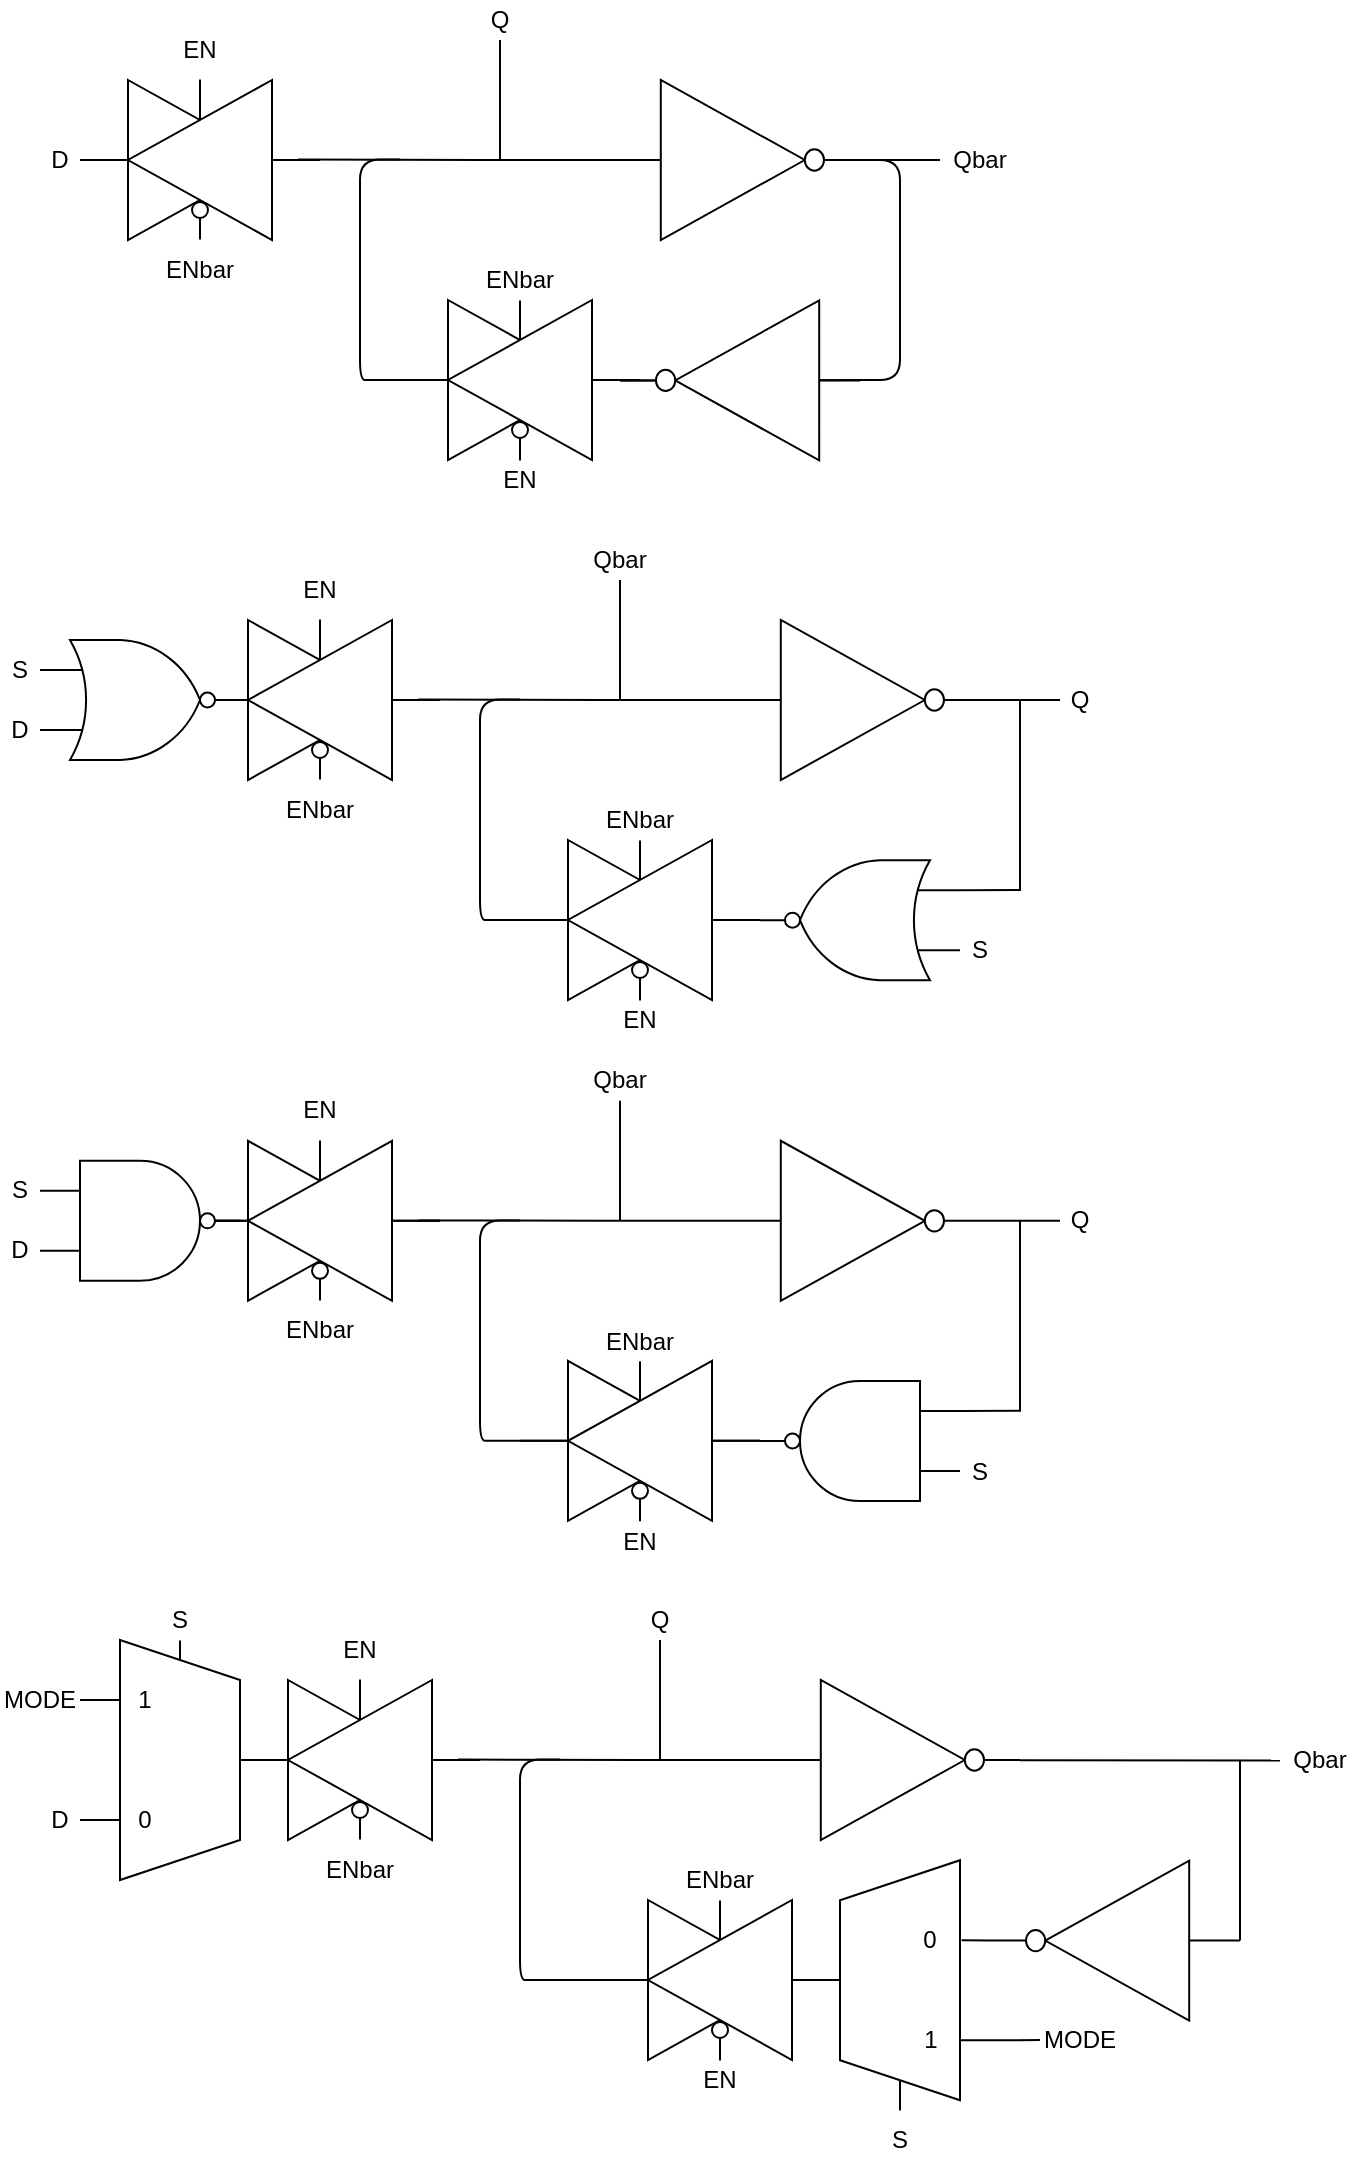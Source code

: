 <mxfile>
    <diagram id="eiAeFlDT9yPq3gwcUD0u" name="Page-1">
        <mxGraphModel dx="2308" dy="1362" grid="1" gridSize="10" guides="1" tooltips="1" connect="1" arrows="1" fold="1" page="1" pageScale="1" pageWidth="850" pageHeight="1100" math="0" shadow="0">
            <root>
                <mxCell id="0"/>
                <mxCell id="1" parent="0"/>
                <mxCell id="32" value="" style="endArrow=none;html=1;" parent="1" edge="1">
                    <mxGeometry width="50" height="50" relative="1" as="geometry">
                        <mxPoint x="100" y="119.8" as="sourcePoint"/>
                        <mxPoint x="100" y="39.8" as="targetPoint"/>
                    </mxGeometry>
                </mxCell>
                <mxCell id="5" style="edgeStyle=none;html=1;entryX=1;entryY=0.5;entryDx=0;entryDy=0;entryPerimeter=0;exitX=1;exitY=0.5;exitDx=0;exitDy=0;exitPerimeter=0;endArrow=none;endFill=0;" parent="1" source="7" target="4" edge="1">
                    <mxGeometry relative="1" as="geometry">
                        <mxPoint x="320" y="240" as="sourcePoint"/>
                        <Array as="points">
                            <mxPoint x="450" y="190"/>
                            <mxPoint x="450" y="160"/>
                            <mxPoint x="450" y="80"/>
                        </Array>
                    </mxGeometry>
                </mxCell>
                <mxCell id="6" style="edgeStyle=none;html=1;entryX=0;entryY=0.5;entryDx=0;entryDy=0;entryPerimeter=0;endArrow=none;endFill=0;exitX=0;exitY=0.5;exitDx=0;exitDy=0;" parent="1" source="36" edge="1">
                    <mxGeometry relative="1" as="geometry">
                        <mxPoint x="200" y="159.8" as="sourcePoint"/>
                        <mxPoint x="200" y="79.8" as="targetPoint"/>
                        <Array as="points">
                            <mxPoint x="190" y="190"/>
                            <mxPoint x="180" y="190"/>
                            <mxPoint x="180" y="159.8"/>
                            <mxPoint x="180" y="129.8"/>
                            <mxPoint x="180" y="79.8"/>
                        </Array>
                    </mxGeometry>
                </mxCell>
                <mxCell id="8" style="edgeStyle=none;html=1;endArrow=none;endFill=0;entryX=1;entryY=0;entryDx=0;entryDy=0;entryPerimeter=0;exitX=0;exitY=0.5;exitDx=0;exitDy=0;exitPerimeter=0;" parent="1" edge="1" source="4">
                    <mxGeometry relative="1" as="geometry">
                        <mxPoint x="149.091" y="79.8" as="targetPoint"/>
                        <mxPoint x="200" y="79.8" as="sourcePoint"/>
                        <Array as="points">
                            <mxPoint x="250" y="80"/>
                        </Array>
                    </mxGeometry>
                </mxCell>
                <mxCell id="39" style="edgeStyle=none;html=1;endArrow=none;endFill=0;" parent="1" source="4" target="15" edge="1">
                    <mxGeometry relative="1" as="geometry"/>
                </mxCell>
                <mxCell id="4" value="" style="verticalLabelPosition=bottom;shadow=0;dashed=0;align=center;html=1;verticalAlign=top;shape=mxgraph.electrical.logic_gates.inverter_2" parent="1" vertex="1">
                    <mxGeometry x="310" y="40" width="120" height="80" as="geometry"/>
                </mxCell>
                <mxCell id="7" value="" style="verticalLabelPosition=bottom;shadow=0;dashed=0;align=center;html=1;verticalAlign=top;shape=mxgraph.electrical.logic_gates.inverter_2;flipH=1;" parent="1" vertex="1">
                    <mxGeometry x="310" y="150.2" width="120" height="80" as="geometry"/>
                </mxCell>
                <mxCell id="15" value="Qbar" style="text;html=1;strokeColor=none;fillColor=none;align=center;verticalAlign=middle;whiteSpace=wrap;rounded=0;" parent="1" vertex="1">
                    <mxGeometry x="470" y="65" width="40" height="30" as="geometry"/>
                </mxCell>
                <mxCell id="24" value="" style="verticalLabelPosition=bottom;shadow=0;dashed=0;align=center;html=1;verticalAlign=top;shape=mxgraph.electrical.logic_gates.buffer2;" parent="1" vertex="1">
                    <mxGeometry x="40" y="40.0" width="120" height="80" as="geometry"/>
                </mxCell>
                <mxCell id="28" value="" style="verticalLabelPosition=bottom;shadow=0;dashed=0;align=center;html=1;verticalAlign=top;shape=mxgraph.electrical.logic_gates.inverting_contact;" parent="1" vertex="1">
                    <mxGeometry x="95" y="100" width="10" height="10" as="geometry"/>
                </mxCell>
                <mxCell id="31" value="" style="verticalLabelPosition=bottom;shadow=0;dashed=0;align=center;html=1;verticalAlign=top;shape=mxgraph.electrical.logic_gates.buffer2;flipH=1;" parent="1" vertex="1">
                    <mxGeometry x="40" y="40.0" width="120" height="80" as="geometry"/>
                </mxCell>
                <mxCell id="37" value="" style="group;flipV=1;" parent="1" vertex="1" connectable="0">
                    <mxGeometry x="200" y="150.0" width="120" height="80.2" as="geometry"/>
                </mxCell>
                <mxCell id="33" value="" style="endArrow=none;html=1;" parent="37" edge="1">
                    <mxGeometry width="50" height="50" relative="1" as="geometry">
                        <mxPoint x="60" y="0.2" as="sourcePoint"/>
                        <mxPoint x="60" y="80.2" as="targetPoint"/>
                    </mxGeometry>
                </mxCell>
                <mxCell id="34" value="" style="verticalLabelPosition=bottom;shadow=0;dashed=0;align=center;html=1;verticalAlign=top;shape=mxgraph.electrical.logic_gates.buffer2;" parent="37" vertex="1">
                    <mxGeometry width="120" height="80" as="geometry"/>
                </mxCell>
                <mxCell id="35" value="" style="verticalLabelPosition=bottom;shadow=0;dashed=0;align=center;html=1;verticalAlign=top;shape=mxgraph.electrical.logic_gates.inverting_contact;" parent="37" vertex="1">
                    <mxGeometry x="55" y="60" width="10" height="10" as="geometry"/>
                </mxCell>
                <mxCell id="36" value="" style="verticalLabelPosition=bottom;shadow=0;dashed=0;align=center;html=1;verticalAlign=top;shape=mxgraph.electrical.logic_gates.buffer2;flipH=1;" parent="37" vertex="1">
                    <mxGeometry width="120" height="80" as="geometry"/>
                </mxCell>
                <mxCell id="40" value="EN" style="text;html=1;strokeColor=none;fillColor=none;align=center;verticalAlign=middle;whiteSpace=wrap;rounded=0;" parent="1" vertex="1">
                    <mxGeometry x="70" y="10" width="60" height="30" as="geometry"/>
                </mxCell>
                <mxCell id="41" value="ENbar" style="text;html=1;strokeColor=none;fillColor=none;align=center;verticalAlign=middle;whiteSpace=wrap;rounded=0;" parent="1" vertex="1">
                    <mxGeometry x="70" y="120" width="60" height="30" as="geometry"/>
                </mxCell>
                <mxCell id="42" value="ENbar" style="text;html=1;strokeColor=none;fillColor=none;align=center;verticalAlign=middle;whiteSpace=wrap;rounded=0;" parent="1" vertex="1">
                    <mxGeometry x="230" y="130.0" width="60" height="20.2" as="geometry"/>
                </mxCell>
                <mxCell id="43" value="EN" style="text;html=1;strokeColor=none;fillColor=none;align=center;verticalAlign=middle;whiteSpace=wrap;rounded=0;" parent="1" vertex="1">
                    <mxGeometry x="230" y="230.2" width="60" height="20.2" as="geometry"/>
                </mxCell>
                <mxCell id="89" value="" style="endArrow=none;html=1;" edge="1" parent="1">
                    <mxGeometry width="50" height="50" relative="1" as="geometry">
                        <mxPoint x="250" y="80" as="sourcePoint"/>
                        <mxPoint x="250" y="20" as="targetPoint"/>
                    </mxGeometry>
                </mxCell>
                <mxCell id="90" value="Q" style="text;html=1;strokeColor=none;fillColor=none;align=center;verticalAlign=middle;whiteSpace=wrap;rounded=0;" vertex="1" parent="1">
                    <mxGeometry x="240" width="20" height="20" as="geometry"/>
                </mxCell>
                <mxCell id="93" value="" style="endArrow=none;html=1;" edge="1" parent="1">
                    <mxGeometry width="50" height="50" relative="1" as="geometry">
                        <mxPoint x="160" y="389.8" as="sourcePoint"/>
                        <mxPoint x="160" y="309.8" as="targetPoint"/>
                    </mxGeometry>
                </mxCell>
                <mxCell id="95" style="edgeStyle=none;html=1;entryX=0;entryY=0.5;entryDx=0;entryDy=0;entryPerimeter=0;endArrow=none;endFill=0;exitX=0;exitY=0.5;exitDx=0;exitDy=0;" edge="1" parent="1" source="108">
                    <mxGeometry relative="1" as="geometry">
                        <mxPoint x="260" y="429.8" as="sourcePoint"/>
                        <mxPoint x="260" y="349.8" as="targetPoint"/>
                        <Array as="points">
                            <mxPoint x="250" y="460"/>
                            <mxPoint x="240" y="460"/>
                            <mxPoint x="240" y="429.8"/>
                            <mxPoint x="240" y="399.8"/>
                            <mxPoint x="240" y="349.8"/>
                        </Array>
                    </mxGeometry>
                </mxCell>
                <mxCell id="96" style="edgeStyle=none;html=1;endArrow=none;endFill=0;entryX=1;entryY=0;entryDx=0;entryDy=0;entryPerimeter=0;exitX=0;exitY=0.5;exitDx=0;exitDy=0;exitPerimeter=0;" edge="1" parent="1" source="98">
                    <mxGeometry relative="1" as="geometry">
                        <mxPoint x="209.091" y="349.8" as="targetPoint"/>
                        <mxPoint x="260" y="349.8" as="sourcePoint"/>
                        <Array as="points">
                            <mxPoint x="310" y="350"/>
                        </Array>
                    </mxGeometry>
                </mxCell>
                <mxCell id="97" style="edgeStyle=none;html=1;endArrow=none;endFill=0;" edge="1" parent="1" source="98" target="100">
                    <mxGeometry relative="1" as="geometry"/>
                </mxCell>
                <mxCell id="117" style="edgeStyle=none;html=1;entryX=0;entryY=0.75;entryDx=0;entryDy=0;entryPerimeter=0;endArrow=none;endFill=0;rounded=0;" edge="1" parent="1" target="116">
                    <mxGeometry relative="1" as="geometry">
                        <mxPoint x="510" y="350" as="sourcePoint"/>
                        <Array as="points">
                            <mxPoint x="510" y="445"/>
                        </Array>
                    </mxGeometry>
                </mxCell>
                <mxCell id="98" value="" style="verticalLabelPosition=bottom;shadow=0;dashed=0;align=center;html=1;verticalAlign=top;shape=mxgraph.electrical.logic_gates.inverter_2" vertex="1" parent="1">
                    <mxGeometry x="370" y="310" width="120" height="80" as="geometry"/>
                </mxCell>
                <mxCell id="100" value="Q" style="text;html=1;strokeColor=none;fillColor=none;align=center;verticalAlign=middle;whiteSpace=wrap;rounded=0;" vertex="1" parent="1">
                    <mxGeometry x="530" y="335" width="20" height="30" as="geometry"/>
                </mxCell>
                <mxCell id="101" value="" style="verticalLabelPosition=bottom;shadow=0;dashed=0;align=center;html=1;verticalAlign=top;shape=mxgraph.electrical.logic_gates.buffer2;" vertex="1" parent="1">
                    <mxGeometry x="100" y="310" width="120" height="80" as="geometry"/>
                </mxCell>
                <mxCell id="102" value="" style="verticalLabelPosition=bottom;shadow=0;dashed=0;align=center;html=1;verticalAlign=top;shape=mxgraph.electrical.logic_gates.inverting_contact;" vertex="1" parent="1">
                    <mxGeometry x="155" y="370" width="10" height="10" as="geometry"/>
                </mxCell>
                <mxCell id="103" value="" style="verticalLabelPosition=bottom;shadow=0;dashed=0;align=center;html=1;verticalAlign=top;shape=mxgraph.electrical.logic_gates.buffer2;flipH=1;" vertex="1" parent="1">
                    <mxGeometry x="100" y="310" width="120" height="80" as="geometry"/>
                </mxCell>
                <mxCell id="104" value="" style="group;flipV=1;" vertex="1" connectable="0" parent="1">
                    <mxGeometry x="260" y="420.0" width="120" height="80.2" as="geometry"/>
                </mxCell>
                <mxCell id="105" value="" style="endArrow=none;html=1;" edge="1" parent="104">
                    <mxGeometry width="50" height="50" relative="1" as="geometry">
                        <mxPoint x="60" y="0.2" as="sourcePoint"/>
                        <mxPoint x="60" y="80.2" as="targetPoint"/>
                    </mxGeometry>
                </mxCell>
                <mxCell id="106" value="" style="verticalLabelPosition=bottom;shadow=0;dashed=0;align=center;html=1;verticalAlign=top;shape=mxgraph.electrical.logic_gates.buffer2;" vertex="1" parent="104">
                    <mxGeometry width="120" height="80" as="geometry"/>
                </mxCell>
                <mxCell id="107" value="" style="verticalLabelPosition=bottom;shadow=0;dashed=0;align=center;html=1;verticalAlign=top;shape=mxgraph.electrical.logic_gates.inverting_contact;" vertex="1" parent="104">
                    <mxGeometry x="55" y="60" width="10" height="10" as="geometry"/>
                </mxCell>
                <mxCell id="108" value="" style="verticalLabelPosition=bottom;shadow=0;dashed=0;align=center;html=1;verticalAlign=top;shape=mxgraph.electrical.logic_gates.buffer2;flipH=1;" vertex="1" parent="104">
                    <mxGeometry width="120" height="80" as="geometry"/>
                </mxCell>
                <mxCell id="109" value="EN" style="text;html=1;strokeColor=none;fillColor=none;align=center;verticalAlign=middle;whiteSpace=wrap;rounded=0;" vertex="1" parent="1">
                    <mxGeometry x="130" y="280" width="60" height="30" as="geometry"/>
                </mxCell>
                <mxCell id="110" value="ENbar" style="text;html=1;strokeColor=none;fillColor=none;align=center;verticalAlign=middle;whiteSpace=wrap;rounded=0;" vertex="1" parent="1">
                    <mxGeometry x="130" y="390" width="60" height="30" as="geometry"/>
                </mxCell>
                <mxCell id="111" value="ENbar" style="text;html=1;strokeColor=none;fillColor=none;align=center;verticalAlign=middle;whiteSpace=wrap;rounded=0;" vertex="1" parent="1">
                    <mxGeometry x="290" y="400" width="60" height="20.2" as="geometry"/>
                </mxCell>
                <mxCell id="112" value="EN" style="text;html=1;strokeColor=none;fillColor=none;align=center;verticalAlign=middle;whiteSpace=wrap;rounded=0;" vertex="1" parent="1">
                    <mxGeometry x="290" y="500.2" width="60" height="20.2" as="geometry"/>
                </mxCell>
                <mxCell id="113" value="" style="endArrow=none;html=1;" edge="1" parent="1">
                    <mxGeometry width="50" height="50" relative="1" as="geometry">
                        <mxPoint x="310" y="350" as="sourcePoint"/>
                        <mxPoint x="310" y="290" as="targetPoint"/>
                    </mxGeometry>
                </mxCell>
                <mxCell id="114" value="Qbar" style="text;html=1;strokeColor=none;fillColor=none;align=center;verticalAlign=middle;whiteSpace=wrap;rounded=0;" vertex="1" parent="1">
                    <mxGeometry x="300" y="270" width="20" height="20" as="geometry"/>
                </mxCell>
                <mxCell id="115" value="" style="verticalLabelPosition=bottom;shadow=0;dashed=0;align=center;html=1;verticalAlign=top;shape=mxgraph.electrical.logic_gates.logic_gate;operation=or;negating=1;negSize=0.15;" vertex="1" parent="1">
                    <mxGeometry x="20" y="320" width="100" height="60" as="geometry"/>
                </mxCell>
                <mxCell id="116" value="" style="verticalLabelPosition=bottom;shadow=0;dashed=0;align=center;html=1;verticalAlign=top;shape=mxgraph.electrical.logic_gates.logic_gate;operation=or;negating=1;negSize=0.15;rotation=-180;" vertex="1" parent="1">
                    <mxGeometry x="380" y="430.1" width="100" height="60" as="geometry"/>
                </mxCell>
                <mxCell id="119" value="D" style="text;html=1;strokeColor=none;fillColor=none;align=center;verticalAlign=middle;whiteSpace=wrap;rounded=0;" vertex="1" parent="1">
                    <mxGeometry x="20" y="70" width="20" height="20" as="geometry"/>
                </mxCell>
                <mxCell id="120" value="D" style="text;html=1;strokeColor=none;fillColor=none;align=center;verticalAlign=middle;whiteSpace=wrap;rounded=0;" vertex="1" parent="1">
                    <mxGeometry y="350" width="20" height="30" as="geometry"/>
                </mxCell>
                <mxCell id="121" value="S" style="text;html=1;strokeColor=none;fillColor=none;align=center;verticalAlign=middle;whiteSpace=wrap;rounded=0;" vertex="1" parent="1">
                    <mxGeometry y="320" width="20" height="30" as="geometry"/>
                </mxCell>
                <mxCell id="122" value="S" style="text;html=1;strokeColor=none;fillColor=none;align=center;verticalAlign=middle;whiteSpace=wrap;rounded=0;" vertex="1" parent="1">
                    <mxGeometry x="480" y="460.1" width="20" height="30" as="geometry"/>
                </mxCell>
                <mxCell id="123" value="" style="endArrow=none;html=1;" edge="1" parent="1">
                    <mxGeometry width="50" height="50" relative="1" as="geometry">
                        <mxPoint x="160" y="650.2" as="sourcePoint"/>
                        <mxPoint x="160" y="570.2" as="targetPoint"/>
                    </mxGeometry>
                </mxCell>
                <mxCell id="124" style="edgeStyle=none;html=1;entryX=0;entryY=0.5;entryDx=0;entryDy=0;entryPerimeter=0;endArrow=none;endFill=0;exitX=0;exitY=0.5;exitDx=0;exitDy=0;" edge="1" parent="1" source="137">
                    <mxGeometry relative="1" as="geometry">
                        <mxPoint x="260" y="690.2" as="sourcePoint"/>
                        <mxPoint x="260" y="610.2" as="targetPoint"/>
                        <Array as="points">
                            <mxPoint x="250" y="720.4"/>
                            <mxPoint x="240" y="720.4"/>
                            <mxPoint x="240" y="690.2"/>
                            <mxPoint x="240" y="660.2"/>
                            <mxPoint x="240" y="610.2"/>
                        </Array>
                    </mxGeometry>
                </mxCell>
                <mxCell id="125" style="edgeStyle=none;html=1;endArrow=none;endFill=0;entryX=1;entryY=0;entryDx=0;entryDy=0;entryPerimeter=0;exitX=0;exitY=0.5;exitDx=0;exitDy=0;exitPerimeter=0;" edge="1" parent="1" source="128">
                    <mxGeometry relative="1" as="geometry">
                        <mxPoint x="209.091" y="610.2" as="targetPoint"/>
                        <mxPoint x="260" y="610.2" as="sourcePoint"/>
                        <Array as="points">
                            <mxPoint x="310" y="610.4"/>
                        </Array>
                    </mxGeometry>
                </mxCell>
                <mxCell id="126" style="edgeStyle=none;html=1;endArrow=none;endFill=0;" edge="1" parent="1" source="128" target="129">
                    <mxGeometry relative="1" as="geometry"/>
                </mxCell>
                <mxCell id="127" style="edgeStyle=none;html=1;entryX=0;entryY=0.75;entryDx=0;entryDy=0;entryPerimeter=0;endArrow=none;endFill=0;rounded=0;" edge="1" parent="1">
                    <mxGeometry relative="1" as="geometry">
                        <mxPoint x="510" y="610.4" as="sourcePoint"/>
                        <Array as="points">
                            <mxPoint x="510" y="705.4"/>
                        </Array>
                        <mxPoint x="480" y="705.5" as="targetPoint"/>
                    </mxGeometry>
                </mxCell>
                <mxCell id="128" value="" style="verticalLabelPosition=bottom;shadow=0;dashed=0;align=center;html=1;verticalAlign=top;shape=mxgraph.electrical.logic_gates.inverter_2" vertex="1" parent="1">
                    <mxGeometry x="370" y="570.4" width="120" height="80" as="geometry"/>
                </mxCell>
                <mxCell id="129" value="Q" style="text;html=1;strokeColor=none;fillColor=none;align=center;verticalAlign=middle;whiteSpace=wrap;rounded=0;" vertex="1" parent="1">
                    <mxGeometry x="530" y="595.4" width="20" height="30" as="geometry"/>
                </mxCell>
                <mxCell id="130" value="" style="verticalLabelPosition=bottom;shadow=0;dashed=0;align=center;html=1;verticalAlign=top;shape=mxgraph.electrical.logic_gates.buffer2;" vertex="1" parent="1">
                    <mxGeometry x="100" y="570.4" width="120" height="80" as="geometry"/>
                </mxCell>
                <mxCell id="131" value="" style="verticalLabelPosition=bottom;shadow=0;dashed=0;align=center;html=1;verticalAlign=top;shape=mxgraph.electrical.logic_gates.inverting_contact;" vertex="1" parent="1">
                    <mxGeometry x="155" y="630.4" width="10" height="10" as="geometry"/>
                </mxCell>
                <mxCell id="132" value="" style="verticalLabelPosition=bottom;shadow=0;dashed=0;align=center;html=1;verticalAlign=top;shape=mxgraph.electrical.logic_gates.buffer2;flipH=1;" vertex="1" parent="1">
                    <mxGeometry x="100" y="570.4" width="120" height="80" as="geometry"/>
                </mxCell>
                <mxCell id="133" value="" style="group;flipV=1;" vertex="1" connectable="0" parent="1">
                    <mxGeometry x="260" y="680.4" width="120" height="80.2" as="geometry"/>
                </mxCell>
                <mxCell id="134" value="" style="endArrow=none;html=1;" edge="1" parent="133">
                    <mxGeometry width="50" height="50" relative="1" as="geometry">
                        <mxPoint x="60" y="0.2" as="sourcePoint"/>
                        <mxPoint x="60" y="80.2" as="targetPoint"/>
                    </mxGeometry>
                </mxCell>
                <mxCell id="135" value="" style="verticalLabelPosition=bottom;shadow=0;dashed=0;align=center;html=1;verticalAlign=top;shape=mxgraph.electrical.logic_gates.buffer2;" vertex="1" parent="133">
                    <mxGeometry width="120" height="80" as="geometry"/>
                </mxCell>
                <mxCell id="136" value="" style="verticalLabelPosition=bottom;shadow=0;dashed=0;align=center;html=1;verticalAlign=top;shape=mxgraph.electrical.logic_gates.inverting_contact;" vertex="1" parent="133">
                    <mxGeometry x="55" y="60" width="10" height="10" as="geometry"/>
                </mxCell>
                <mxCell id="137" value="" style="verticalLabelPosition=bottom;shadow=0;dashed=0;align=center;html=1;verticalAlign=top;shape=mxgraph.electrical.logic_gates.buffer2;flipH=1;" vertex="1" parent="133">
                    <mxGeometry width="120" height="80" as="geometry"/>
                </mxCell>
                <mxCell id="138" value="EN" style="text;html=1;strokeColor=none;fillColor=none;align=center;verticalAlign=middle;whiteSpace=wrap;rounded=0;" vertex="1" parent="1">
                    <mxGeometry x="130" y="540.4" width="60" height="30" as="geometry"/>
                </mxCell>
                <mxCell id="139" value="ENbar" style="text;html=1;strokeColor=none;fillColor=none;align=center;verticalAlign=middle;whiteSpace=wrap;rounded=0;" vertex="1" parent="1">
                    <mxGeometry x="130" y="650.4" width="60" height="30" as="geometry"/>
                </mxCell>
                <mxCell id="140" value="ENbar" style="text;html=1;strokeColor=none;fillColor=none;align=center;verticalAlign=middle;whiteSpace=wrap;rounded=0;" vertex="1" parent="1">
                    <mxGeometry x="290" y="660.4" width="60" height="20.2" as="geometry"/>
                </mxCell>
                <mxCell id="141" value="EN" style="text;html=1;strokeColor=none;fillColor=none;align=center;verticalAlign=middle;whiteSpace=wrap;rounded=0;" vertex="1" parent="1">
                    <mxGeometry x="290" y="760.6" width="60" height="20.2" as="geometry"/>
                </mxCell>
                <mxCell id="142" value="" style="endArrow=none;html=1;" edge="1" parent="1">
                    <mxGeometry width="50" height="50" relative="1" as="geometry">
                        <mxPoint x="310" y="610.4" as="sourcePoint"/>
                        <mxPoint x="310" y="550.4" as="targetPoint"/>
                    </mxGeometry>
                </mxCell>
                <mxCell id="143" value="Qbar" style="text;html=1;strokeColor=none;fillColor=none;align=center;verticalAlign=middle;whiteSpace=wrap;rounded=0;" vertex="1" parent="1">
                    <mxGeometry x="300" y="530.4" width="20" height="20" as="geometry"/>
                </mxCell>
                <mxCell id="146" value="D" style="text;html=1;strokeColor=none;fillColor=none;align=center;verticalAlign=middle;whiteSpace=wrap;rounded=0;" vertex="1" parent="1">
                    <mxGeometry y="610.4" width="20" height="30" as="geometry"/>
                </mxCell>
                <mxCell id="147" value="S" style="text;html=1;strokeColor=none;fillColor=none;align=center;verticalAlign=middle;whiteSpace=wrap;rounded=0;" vertex="1" parent="1">
                    <mxGeometry y="580.4" width="20" height="30" as="geometry"/>
                </mxCell>
                <mxCell id="148" value="S" style="text;html=1;strokeColor=none;fillColor=none;align=center;verticalAlign=middle;whiteSpace=wrap;rounded=0;" vertex="1" parent="1">
                    <mxGeometry x="480" y="720.5" width="20" height="30" as="geometry"/>
                </mxCell>
                <mxCell id="149" value="" style="verticalLabelPosition=bottom;shadow=0;dashed=0;align=center;html=1;verticalAlign=top;shape=mxgraph.electrical.logic_gates.logic_gate;operation=and;negating=1;negSize=0.15;" vertex="1" parent="1">
                    <mxGeometry x="20" y="580.4" width="100" height="60" as="geometry"/>
                </mxCell>
                <mxCell id="150" value="" style="verticalLabelPosition=bottom;shadow=0;dashed=0;align=center;html=1;verticalAlign=top;shape=mxgraph.electrical.logic_gates.logic_gate;operation=and;negating=1;negSize=0.15;rotation=-180;" vertex="1" parent="1">
                    <mxGeometry x="380" y="690.5" width="100" height="60" as="geometry"/>
                </mxCell>
                <mxCell id="151" value="" style="endArrow=none;html=1;" edge="1" parent="1">
                    <mxGeometry width="50" height="50" relative="1" as="geometry">
                        <mxPoint x="180" y="919.8" as="sourcePoint"/>
                        <mxPoint x="180" y="839.8" as="targetPoint"/>
                    </mxGeometry>
                </mxCell>
                <mxCell id="152" style="edgeStyle=none;html=1;entryX=0;entryY=0.5;entryDx=0;entryDy=0;entryPerimeter=0;endArrow=none;endFill=0;exitX=0;exitY=0.5;exitDx=0;exitDy=0;" edge="1" parent="1" source="165">
                    <mxGeometry relative="1" as="geometry">
                        <mxPoint x="280" y="959.8" as="sourcePoint"/>
                        <mxPoint x="280" y="879.8" as="targetPoint"/>
                        <Array as="points">
                            <mxPoint x="270" y="990"/>
                            <mxPoint x="260" y="990"/>
                            <mxPoint x="260" y="959.8"/>
                            <mxPoint x="260" y="929.8"/>
                            <mxPoint x="260" y="879.8"/>
                        </Array>
                    </mxGeometry>
                </mxCell>
                <mxCell id="153" style="edgeStyle=none;html=1;endArrow=none;endFill=0;entryX=1;entryY=0;entryDx=0;entryDy=0;entryPerimeter=0;exitX=0;exitY=0.5;exitDx=0;exitDy=0;exitPerimeter=0;" edge="1" parent="1" source="156">
                    <mxGeometry relative="1" as="geometry">
                        <mxPoint x="229.091" y="879.8" as="targetPoint"/>
                        <mxPoint x="280" y="879.8" as="sourcePoint"/>
                        <Array as="points">
                            <mxPoint x="330" y="880"/>
                        </Array>
                    </mxGeometry>
                </mxCell>
                <mxCell id="154" style="edgeStyle=none;html=1;endArrow=none;endFill=0;" edge="1" parent="1" source="156" target="157">
                    <mxGeometry relative="1" as="geometry"/>
                </mxCell>
                <mxCell id="156" value="" style="verticalLabelPosition=bottom;shadow=0;dashed=0;align=center;html=1;verticalAlign=top;shape=mxgraph.electrical.logic_gates.inverter_2" vertex="1" parent="1">
                    <mxGeometry x="390" y="840" width="120" height="80" as="geometry"/>
                </mxCell>
                <mxCell id="157" value="Qbar" style="text;html=1;strokeColor=none;fillColor=none;align=center;verticalAlign=middle;whiteSpace=wrap;rounded=0;" vertex="1" parent="1">
                    <mxGeometry x="640" y="865.25" width="40" height="30" as="geometry"/>
                </mxCell>
                <mxCell id="158" value="" style="verticalLabelPosition=bottom;shadow=0;dashed=0;align=center;html=1;verticalAlign=top;shape=mxgraph.electrical.logic_gates.buffer2;" vertex="1" parent="1">
                    <mxGeometry x="120" y="840" width="120" height="80" as="geometry"/>
                </mxCell>
                <mxCell id="159" value="" style="verticalLabelPosition=bottom;shadow=0;dashed=0;align=center;html=1;verticalAlign=top;shape=mxgraph.electrical.logic_gates.inverting_contact;" vertex="1" parent="1">
                    <mxGeometry x="175" y="900" width="10" height="10" as="geometry"/>
                </mxCell>
                <mxCell id="160" value="" style="verticalLabelPosition=bottom;shadow=0;dashed=0;align=center;html=1;verticalAlign=top;shape=mxgraph.electrical.logic_gates.buffer2;flipH=1;" vertex="1" parent="1">
                    <mxGeometry x="120" y="840" width="120" height="80" as="geometry"/>
                </mxCell>
                <mxCell id="161" value="" style="group;flipV=1;" vertex="1" connectable="0" parent="1">
                    <mxGeometry x="300" y="950" width="120" height="80.2" as="geometry"/>
                </mxCell>
                <mxCell id="162" value="" style="endArrow=none;html=1;" edge="1" parent="161">
                    <mxGeometry width="50" height="50" relative="1" as="geometry">
                        <mxPoint x="60" y="0.2" as="sourcePoint"/>
                        <mxPoint x="60" y="80.2" as="targetPoint"/>
                    </mxGeometry>
                </mxCell>
                <mxCell id="163" value="" style="verticalLabelPosition=bottom;shadow=0;dashed=0;align=center;html=1;verticalAlign=top;shape=mxgraph.electrical.logic_gates.buffer2;" vertex="1" parent="161">
                    <mxGeometry width="120" height="80" as="geometry"/>
                </mxCell>
                <mxCell id="164" value="" style="verticalLabelPosition=bottom;shadow=0;dashed=0;align=center;html=1;verticalAlign=top;shape=mxgraph.electrical.logic_gates.inverting_contact;" vertex="1" parent="161">
                    <mxGeometry x="55" y="60" width="10" height="10" as="geometry"/>
                </mxCell>
                <mxCell id="165" value="" style="verticalLabelPosition=bottom;shadow=0;dashed=0;align=center;html=1;verticalAlign=top;shape=mxgraph.electrical.logic_gates.buffer2;flipH=1;" vertex="1" parent="161">
                    <mxGeometry width="120" height="80" as="geometry"/>
                </mxCell>
                <mxCell id="166" value="EN" style="text;html=1;strokeColor=none;fillColor=none;align=center;verticalAlign=middle;whiteSpace=wrap;rounded=0;" vertex="1" parent="1">
                    <mxGeometry x="150" y="810" width="60" height="30" as="geometry"/>
                </mxCell>
                <mxCell id="167" value="ENbar" style="text;html=1;strokeColor=none;fillColor=none;align=center;verticalAlign=middle;whiteSpace=wrap;rounded=0;" vertex="1" parent="1">
                    <mxGeometry x="150" y="920" width="60" height="30" as="geometry"/>
                </mxCell>
                <mxCell id="168" value="ENbar" style="text;html=1;strokeColor=none;fillColor=none;align=center;verticalAlign=middle;whiteSpace=wrap;rounded=0;" vertex="1" parent="1">
                    <mxGeometry x="330" y="930.1" width="60" height="20.2" as="geometry"/>
                </mxCell>
                <mxCell id="169" value="EN" style="text;html=1;strokeColor=none;fillColor=none;align=center;verticalAlign=middle;whiteSpace=wrap;rounded=0;" vertex="1" parent="1">
                    <mxGeometry x="330" y="1030.2" width="60" height="20.2" as="geometry"/>
                </mxCell>
                <mxCell id="170" value="" style="endArrow=none;html=1;" edge="1" parent="1">
                    <mxGeometry width="50" height="50" relative="1" as="geometry">
                        <mxPoint x="330" y="880" as="sourcePoint"/>
                        <mxPoint x="330" y="820" as="targetPoint"/>
                    </mxGeometry>
                </mxCell>
                <mxCell id="171" value="Q" style="text;html=1;strokeColor=none;fillColor=none;align=center;verticalAlign=middle;whiteSpace=wrap;rounded=0;" vertex="1" parent="1">
                    <mxGeometry x="320" y="800" width="20" height="20" as="geometry"/>
                </mxCell>
                <mxCell id="198" style="edgeStyle=none;rounded=0;html=1;entryX=0;entryY=0.5;entryDx=0;entryDy=0;endArrow=none;endFill=0;" edge="1" parent="1" source="173" target="190">
                    <mxGeometry relative="1" as="geometry"/>
                </mxCell>
                <mxCell id="173" value="S" style="text;html=1;strokeColor=none;fillColor=none;align=center;verticalAlign=middle;whiteSpace=wrap;rounded=0;" vertex="1" parent="1">
                    <mxGeometry x="80" y="800.2" width="20" height="20" as="geometry"/>
                </mxCell>
                <mxCell id="182" style="edgeStyle=none;rounded=0;html=1;entryX=0;entryY=0.5;entryDx=0;entryDy=0;endArrow=none;endFill=0;" edge="1" parent="1" source="174" target="177">
                    <mxGeometry relative="1" as="geometry"/>
                </mxCell>
                <mxCell id="174" value="S" style="text;html=1;strokeColor=none;fillColor=none;align=center;verticalAlign=middle;whiteSpace=wrap;rounded=0;" vertex="1" parent="1">
                    <mxGeometry x="440" y="1055.2" width="20" height="30" as="geometry"/>
                </mxCell>
                <mxCell id="183" style="edgeStyle=none;rounded=0;html=1;exitX=0.25;exitY=1;exitDx=0;exitDy=0;endArrow=none;endFill=0;" edge="1" parent="1" source="177">
                    <mxGeometry relative="1" as="geometry">
                        <mxPoint x="520.0" y="1020.054" as="targetPoint"/>
                    </mxGeometry>
                </mxCell>
                <mxCell id="177" value="" style="shape=trapezoid;perimeter=trapezoidPerimeter;whiteSpace=wrap;html=1;fixedSize=1;rotation=-90;" vertex="1" parent="1">
                    <mxGeometry x="390" y="960.1" width="120" height="60" as="geometry"/>
                </mxCell>
                <mxCell id="179" value="" style="edgeStyle=none;html=1;endArrow=none;endFill=0;rounded=0;" edge="1" parent="1">
                    <mxGeometry relative="1" as="geometry">
                        <mxPoint x="620" y="880.2" as="sourcePoint"/>
                        <Array as="points"/>
                        <mxPoint x="620" y="970.2" as="targetPoint"/>
                    </mxGeometry>
                </mxCell>
                <mxCell id="180" style="edgeStyle=none;rounded=0;html=1;exitX=0;exitY=0.5;exitDx=0;exitDy=0;exitPerimeter=0;endArrow=none;endFill=0;" edge="1" parent="1" source="178">
                    <mxGeometry relative="1" as="geometry">
                        <mxPoint x="620" y="970.2" as="targetPoint"/>
                    </mxGeometry>
                </mxCell>
                <mxCell id="181" style="edgeStyle=none;rounded=0;html=1;entryX=0.666;entryY=1.014;entryDx=0;entryDy=0;entryPerimeter=0;endArrow=none;endFill=0;" edge="1" parent="1" source="178" target="177">
                    <mxGeometry relative="1" as="geometry"/>
                </mxCell>
                <mxCell id="178" value="" style="verticalLabelPosition=bottom;shadow=0;dashed=0;align=center;html=1;verticalAlign=top;shape=mxgraph.electrical.logic_gates.inverter_2;rotation=-180;" vertex="1" parent="1">
                    <mxGeometry x="495" y="930.3" width="120" height="80" as="geometry"/>
                </mxCell>
                <mxCell id="184" value="MODE" style="text;html=1;strokeColor=none;fillColor=none;align=center;verticalAlign=middle;whiteSpace=wrap;rounded=0;" vertex="1" parent="1">
                    <mxGeometry x="520" y="1000.2" width="40" height="40.1" as="geometry"/>
                </mxCell>
                <mxCell id="185" value="0" style="text;html=1;strokeColor=none;fillColor=none;align=center;verticalAlign=middle;whiteSpace=wrap;rounded=0;" vertex="1" parent="1">
                    <mxGeometry x="450" y="952.75" width="30" height="35.1" as="geometry"/>
                </mxCell>
                <mxCell id="186" value="1" style="text;html=1;strokeColor=none;fillColor=none;align=center;verticalAlign=middle;whiteSpace=wrap;rounded=0;" vertex="1" parent="1">
                    <mxGeometry x="452.5" y="1005.25" width="25" height="30" as="geometry"/>
                </mxCell>
                <mxCell id="172" value="D" style="text;html=1;strokeColor=none;fillColor=none;align=center;verticalAlign=middle;whiteSpace=wrap;rounded=0;" vertex="1" parent="1">
                    <mxGeometry x="20" y="895" width="20" height="30" as="geometry"/>
                </mxCell>
                <mxCell id="199" style="edgeStyle=none;rounded=0;html=1;exitX=0.25;exitY=1;exitDx=0;exitDy=0;endArrow=none;endFill=0;" edge="1" parent="1" source="190">
                    <mxGeometry relative="1" as="geometry">
                        <mxPoint x="40" y="849.974" as="targetPoint"/>
                    </mxGeometry>
                </mxCell>
                <mxCell id="200" style="edgeStyle=none;rounded=0;html=1;exitX=0.75;exitY=1;exitDx=0;exitDy=0;endArrow=none;endFill=0;" edge="1" parent="1" source="190">
                    <mxGeometry relative="1" as="geometry">
                        <mxPoint x="40" y="909.974" as="targetPoint"/>
                    </mxGeometry>
                </mxCell>
                <mxCell id="190" value="" style="shape=trapezoid;perimeter=trapezoidPerimeter;whiteSpace=wrap;html=1;fixedSize=1;rotation=90;" vertex="1" parent="1">
                    <mxGeometry x="30" y="850" width="120" height="60" as="geometry"/>
                </mxCell>
                <mxCell id="194" value="MODE" style="text;html=1;strokeColor=none;fillColor=none;align=center;verticalAlign=middle;whiteSpace=wrap;rounded=0;" vertex="1" parent="1">
                    <mxGeometry y="830.2" width="40" height="40.1" as="geometry"/>
                </mxCell>
                <mxCell id="201" value="0" style="text;html=1;strokeColor=none;fillColor=none;align=center;verticalAlign=middle;whiteSpace=wrap;rounded=0;" vertex="1" parent="1">
                    <mxGeometry x="60" y="895" width="25" height="30" as="geometry"/>
                </mxCell>
                <mxCell id="202" value="1" style="text;html=1;strokeColor=none;fillColor=none;align=center;verticalAlign=middle;whiteSpace=wrap;rounded=0;" vertex="1" parent="1">
                    <mxGeometry x="60" y="835.25" width="25" height="30" as="geometry"/>
                </mxCell>
            </root>
        </mxGraphModel>
    </diagram>
</mxfile>